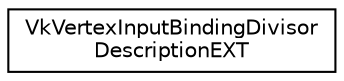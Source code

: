 digraph "Graphical Class Hierarchy"
{
 // LATEX_PDF_SIZE
  edge [fontname="Helvetica",fontsize="10",labelfontname="Helvetica",labelfontsize="10"];
  node [fontname="Helvetica",fontsize="10",shape=record];
  rankdir="LR";
  Node0 [label="VkVertexInputBindingDivisor\lDescriptionEXT",height=0.2,width=0.4,color="black", fillcolor="white", style="filled",URL="$dc/d6d/structVkVertexInputBindingDivisorDescriptionEXT.html",tooltip=" "];
}
